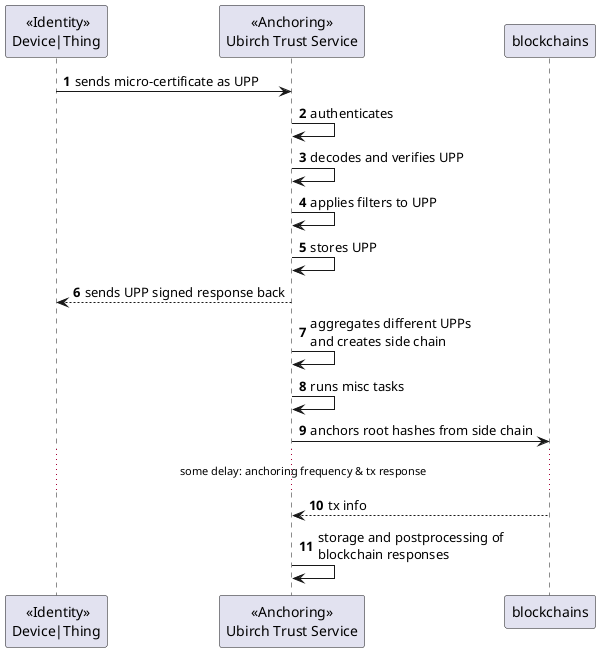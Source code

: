 @startuml
'https://plantuml.com/sequence-diagram

autonumber

participant identity [
  <<Identity>>
 Device|Thing
]
participant trust_service_anchoring [
  <<Anchoring>>
  Ubirch Trust Service
]

identity -> trust_service_anchoring: sends micro-certificate as UPP
trust_service_anchoring -> trust_service_anchoring: authenticates
trust_service_anchoring -> trust_service_anchoring: decodes and verifies UPP
trust_service_anchoring -> trust_service_anchoring: applies filters to UPP
trust_service_anchoring -> trust_service_anchoring: stores UPP
identity <-- trust_service_anchoring: sends UPP signed response back
trust_service_anchoring -> trust_service_anchoring: aggregates different UPPs\nand creates side chain
trust_service_anchoring -> trust_service_anchoring: runs misc tasks
trust_service_anchoring -> blockchains: anchors root hashes from side chain
... some delay: anchoring frequency & tx response ...
blockchains --> trust_service_anchoring: tx info
trust_service_anchoring -> trust_service_anchoring: storage and postprocessing of\nblockchain responses

@enduml
